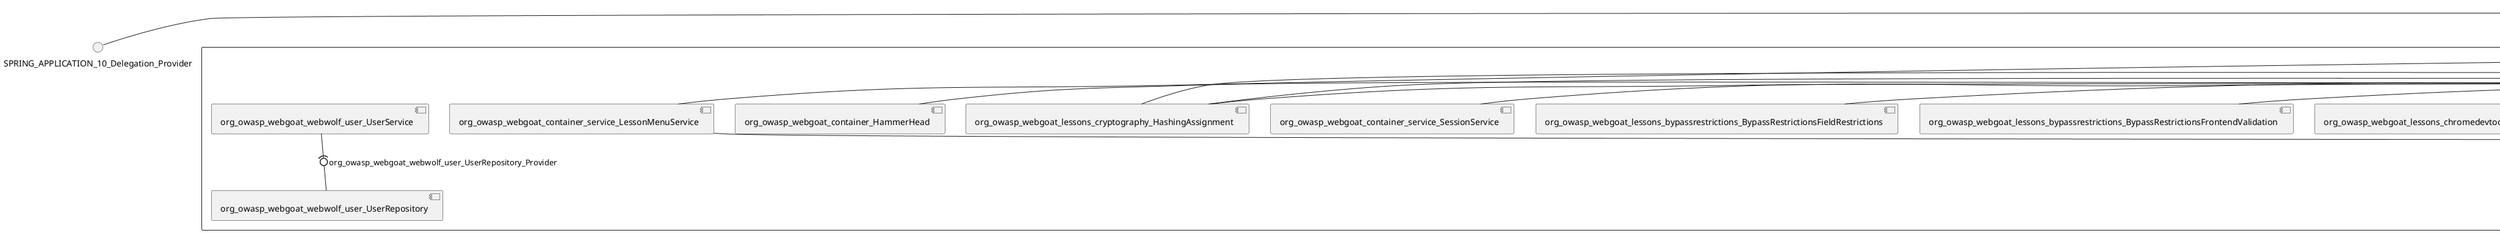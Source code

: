 @startuml
skinparam fixCircleLabelOverlapping true
skinparam componentStyle uml2
() SPRING_APPLICATION_10_Delegation_Provider
() SPRING_APPLICATION_11_Delegation_Provider
() SPRING_APPLICATION_2_Delegation_Provider
() SPRING_APPLICATION_3_Delegation_Provider
() SPRING_APPLICATION_4_Delegation_Provider
() SPRING_APPLICATION_5_Delegation_Provider
() SPRING_APPLICATION_6_Delegation_Provider
() SPRING_APPLICATION_7_Delegation_Provider
() SPRING_APPLICATION_8_Delegation_Provider
() SPRING_APPLICATION_9_Delegation_Provider
() SPRING_APPLICATION_BypassRestrictions_FieldRestrictions_POST_Delegation_Provider
() SPRING_APPLICATION_BypassRestrictions_frontendValidation_POST_Delegation_Provider
() SPRING_APPLICATION_ChromeDevTools_dummy_POST_Delegation_Provider
() SPRING_APPLICATION_ChromeDevTools_network_POST_Delegation_Provider
() SPRING_APPLICATION_CrossSiteScriptingStored_stored_xss_POST_Delegation_Provider
() SPRING_APPLICATION_CrossSiteScriptingStored_stored_xss_follow_up_POST_Delegation_Provider
() SPRING_APPLICATION_CrossSiteScripting_attack1_POST_Delegation_Provider
() SPRING_APPLICATION_CrossSiteScripting_attack3_POST_Delegation_Provider
() SPRING_APPLICATION_CrossSiteScripting_attack4_POST_Delegation_Provider
() SPRING_APPLICATION_CrossSiteScripting_attack5a_GET_Delegation_Provider
() SPRING_APPLICATION_CrossSiteScripting_attack6a_POST_Delegation_Provider
() SPRING_APPLICATION_CrossSiteScripting_dom_follow_up_POST_Delegation_Provider
() SPRING_APPLICATION_CrossSiteScripting_phone_home_xss_POST_Delegation_Provider
() SPRING_APPLICATION_CrossSiteScripting_quiz_GET_POST_Delegation_Provider
() SPRING_APPLICATION_Delegation_Provider
() SPRING_APPLICATION_GET_10_Delegation_Provider
() SPRING_APPLICATION_GET_11_Delegation_Provider
() SPRING_APPLICATION_GET_12_Delegation_Provider
() SPRING_APPLICATION_GET_13_Delegation_Provider
() SPRING_APPLICATION_GET_14_Delegation_Provider
() SPRING_APPLICATION_GET_2_Delegation_Provider
() SPRING_APPLICATION_GET_3_Delegation_Provider
() SPRING_APPLICATION_GET_4_Delegation_Provider
() SPRING_APPLICATION_GET_5_Delegation_Provider
() SPRING_APPLICATION_GET_6_Delegation_Provider
() SPRING_APPLICATION_GET_7_Delegation_Provider
() SPRING_APPLICATION_GET_8_Delegation_Provider
() SPRING_APPLICATION_GET_9_Delegation_Provider
() SPRING_APPLICATION_GET_Delegation_Provider
() SPRING_APPLICATION_HtmlTampering_task_POST_Delegation_Provider
() SPRING_APPLICATION_HttpBasics_attack1_POST_Delegation_Provider
() SPRING_APPLICATION_HttpBasics_attack2_POST_Delegation_Provider
() SPRING_APPLICATION_IDOR_diff_attributes_POST_Delegation_Provider
() SPRING_APPLICATION_IDOR_login_POST_Delegation_Provider
() SPRING_APPLICATION_IDOR_profile_alt_path_POST_Delegation_Provider
() SPRING_APPLICATION_InsecureDeserialization_task_POST_Delegation_Provider
() SPRING_APPLICATION_InsecureLogin_Delegation_Provider
() SPRING_APPLICATION_JWT_decode_POST_Delegation_Provider
() SPRING_APPLICATION_JWT_jku_Delegation_Provider
() SPRING_APPLICATION_JWT_kid_Delegation_Provider
() SPRING_APPLICATION_JWT_quiz_GET_POST_Delegation_Provider
() SPRING_APPLICATION_JWT_refresh_Delegation_Provider
() SPRING_APPLICATION_JWT_secret_POST_Delegation_Provider
() SPRING_APPLICATION_JWT_votings_Delegation_Provider
() SPRING_APPLICATION_LogSpoofing_log_bleeding_POST_Delegation_Provider
() SPRING_APPLICATION_LogSpoofing_log_spoofing_POST_Delegation_Provider
() SPRING_APPLICATION_POST_10_Delegation_Provider
() SPRING_APPLICATION_POST_11_Delegation_Provider
() SPRING_APPLICATION_POST_12_Delegation_Provider
() SPRING_APPLICATION_POST_13_Delegation_Provider
() SPRING_APPLICATION_POST_14_Delegation_Provider
() SPRING_APPLICATION_POST_15_Delegation_Provider
() SPRING_APPLICATION_POST_16_Delegation_Provider
() SPRING_APPLICATION_POST_17_Delegation_Provider
() SPRING_APPLICATION_POST_18_Delegation_Provider
() SPRING_APPLICATION_POST_2_Delegation_Provider
() SPRING_APPLICATION_POST_3_Delegation_Provider
() SPRING_APPLICATION_POST_4_Delegation_Provider
() SPRING_APPLICATION_POST_5_Delegation_Provider
() SPRING_APPLICATION_POST_6_Delegation_Provider
() SPRING_APPLICATION_POST_7_Delegation_Provider
() SPRING_APPLICATION_POST_8_Delegation_Provider
() SPRING_APPLICATION_POST_9_Delegation_Provider
() SPRING_APPLICATION_POST_Delegation_Provider
() SPRING_APPLICATION_PUT_Delegation_Provider
() SPRING_APPLICATION_PasswordReset_ForgotPassword_create_password_reset_link_POST_Delegation_Provider
() SPRING_APPLICATION_PasswordReset_SecurityQuestions_POST_Delegation_Provider
() SPRING_APPLICATION_PasswordReset_reset_Delegation_Provider
() SPRING_APPLICATION_PasswordReset_simple_mail_reset_POST_Delegation_Provider
() SPRING_APPLICATION_PathTraversal_profile_picture_GET_Delegation_Provider
() SPRING_APPLICATION_PathTraversal_profile_picture_fix_GET_Delegation_Provider
() SPRING_APPLICATION_PathTraversal_profile_upload_POST_Delegation_Provider
() SPRING_APPLICATION_PathTraversal_profile_upload_fix_POST_Delegation_Provider
() SPRING_APPLICATION_PathTraversal_profile_upload_remove_user_input_POST_Delegation_Provider
() SPRING_APPLICATION_PathTraversal_random_POST_Delegation_Provider
() SPRING_APPLICATION_PathTraversal_random_picture_GET_Delegation_Provider
() SPRING_APPLICATION_PathTraversal_zip_slip_Delegation_Provider
() SPRING_APPLICATION_SSRF_task1_POST_Delegation_Provider
() SPRING_APPLICATION_SSRF_task2_POST_Delegation_Provider
() SPRING_APPLICATION_SecurePasswords_assignment_POST_Delegation_Provider
() SPRING_APPLICATION_SqlInjectionAdvanced_attack6a_POST_Delegation_Provider
() SPRING_APPLICATION_SqlInjectionAdvanced_attack6b_POST_Delegation_Provider
() SPRING_APPLICATION_SqlInjectionAdvanced_challenge_Login_POST_Delegation_Provider
() SPRING_APPLICATION_SqlInjectionAdvanced_challenge_PUT_Delegation_Provider
() SPRING_APPLICATION_SqlInjectionAdvanced_quiz_GET_POST_Delegation_Provider
() SPRING_APPLICATION_SqlInjectionMitigations_attack10a_POST_Delegation_Provider
() SPRING_APPLICATION_SqlInjectionMitigations_attack10b_POST_Delegation_Provider
() SPRING_APPLICATION_SqlInjectionMitigations_attack12a_POST_Delegation_Provider
() SPRING_APPLICATION_SqlInjectionMitigations_servers_GET_Delegation_Provider
() SPRING_APPLICATION_SqlInjection_assignment5a_POST_Delegation_Provider
() SPRING_APPLICATION_SqlInjection_assignment5b_POST_Delegation_Provider
() SPRING_APPLICATION_SqlInjection_attack10_POST_Delegation_Provider
() SPRING_APPLICATION_SqlInjection_attack2_POST_Delegation_Provider
() SPRING_APPLICATION_SqlInjection_attack3_POST_Delegation_Provider
() SPRING_APPLICATION_SqlInjection_attack4_POST_Delegation_Provider
() SPRING_APPLICATION_SqlInjection_attack5_POST_Delegation_Provider
() SPRING_APPLICATION_SqlInjection_attack8_POST_Delegation_Provider
() SPRING_APPLICATION_SqlInjection_attack9_POST_Delegation_Provider
() SPRING_APPLICATION_SqlOnlyInputValidationOnKeywords_attack_POST_Delegation_Provider
() SPRING_APPLICATION_SqlOnlyInputValidation_attack_POST_Delegation_Provider
() SPRING_APPLICATION_VulnerableComponents_attack1_POST_Delegation_Provider
() SPRING_APPLICATION_WebWolf_GET_Delegation_Provider
() SPRING_APPLICATION_WebWolf_landing_Delegation_Provider
() SPRING_APPLICATION_WebWolf_mail_Delegation_Provider
() SPRING_APPLICATION_challenge_1_POST_Delegation_Provider
() SPRING_APPLICATION_challenge_5_POST_Delegation_Provider
() SPRING_APPLICATION_challenge_7_Delegation_Provider
() SPRING_APPLICATION_challenge_8_Delegation_Provider
() SPRING_APPLICATION_challenge_logo_Delegation_Provider
() SPRING_APPLICATION_cia_quiz_GET_POST_Delegation_Provider
() SPRING_APPLICATION_clientSideFiltering_attack1_POST_Delegation_Provider
() SPRING_APPLICATION_clientSideFiltering_challenge_store_coupons_GET_Delegation_Provider
() SPRING_APPLICATION_clientSideFiltering_getItForFree_POST_Delegation_Provider
() SPRING_APPLICATION_clientSideFiltering_salaries_GET_Delegation_Provider
() SPRING_APPLICATION_crypto_encoding_basic_auth_POST_Delegation_Provider
() SPRING_APPLICATION_crypto_encoding_xor_POST_Delegation_Provider
() SPRING_APPLICATION_crypto_hashing_POST_Delegation_Provider
() SPRING_APPLICATION_crypto_secure_defaults_POST_Delegation_Provider
() SPRING_APPLICATION_crypto_signing_verify_POST_Delegation_Provider
() SPRING_APPLICATION_csrf_feedback_message_POST_Delegation_Provider
() SPRING_APPLICATION_csrf_review_POST_Delegation_Provider
() SPRING_APPLICATION_files_GET_Delegation_Provider
() SPRING_APPLICATION_fileupload_POST_Delegation_Provider
() SPRING_APPLICATION_jwt_Delegation_Provider
() SPRING_APPLICATION_landing_Delegation_Provider
() SPRING_APPLICATION_lesson_template_Delegation_Provider
() SPRING_APPLICATION_login_oauth_mvc_GET_Delegation_Provider
() SPRING_APPLICATION_mail_DELETE_GET_POST_Delegation_Provider
() SPRING_APPLICATION_register_mvc_POST_Delegation_Provider
() SPRING_APPLICATION_registration_GET_Delegation_Provider
() SPRING_APPLICATION_requests_GET_Delegation_Provider
() SPRING_APPLICATION_scoreboard_data_GET_Delegation_Provider
() SPRING_APPLICATION_server_directory_GET_Delegation_Provider
() SPRING_APPLICATION_service_debug_labels_mvc_Delegation_Provider
() SPRING_APPLICATION_service_lessonoverview_mvc_GET_Delegation_Provider
() SPRING_APPLICATION_xxe_comments_GET_Delegation_Provider
rectangle System {
[org_owasp_webgoat_container_HammerHead] [[webgoat-webgoat.repository#_odjvhqL5Ee-HON9YE3oEdA]]
[org_owasp_webgoat_container_WebWolfRedirect] [[webgoat-webgoat.repository#_odjvhqL5Ee-HON9YE3oEdA]]
[org_owasp_webgoat_container_controller_StartLesson] [[webgoat-webgoat.repository#_odjvhqL5Ee-HON9YE3oEdA]]
[org_owasp_webgoat_container_controller_Welcome] [[webgoat-webgoat.repository#_odjvhqL5Ee-HON9YE3oEdA]]
[org_owasp_webgoat_container_i18n_PluginMessages_Provider] [[webgoat-webgoat.repository#_odjvhqL5Ee-HON9YE3oEdA]]
[org_owasp_webgoat_container_report_ReportCardController] [[webgoat-webgoat.repository#_odjvhqL5Ee-HON9YE3oEdA]]
[org_owasp_webgoat_container_service_EnvironmentService] [[webgoat-webgoat.repository#_odjvhqL5Ee-HON9YE3oEdA]]
[org_owasp_webgoat_container_service_HintService] [[webgoat-webgoat.repository#_odjvhqL5Ee-HON9YE3oEdA]]
[org_owasp_webgoat_container_service_LabelDebugService] [[webgoat-webgoat.repository#_odjvhqL5Ee-HON9YE3oEdA]]
[org_owasp_webgoat_container_service_LabelService] [[webgoat-webgoat.repository#_odjvhqL5Ee-HON9YE3oEdA]]
[org_owasp_webgoat_container_service_LessonInfoService] [[webgoat-webgoat.repository#_odjvhqL5Ee-HON9YE3oEdA]]
[org_owasp_webgoat_container_service_LessonMenuService] [[webgoat-webgoat.repository#_odjvhqL5Ee-HON9YE3oEdA]]
[org_owasp_webgoat_container_service_LessonProgressService] [[webgoat-webgoat.repository#_odjvhqL5Ee-HON9YE3oEdA]]
[org_owasp_webgoat_container_service_RestartLessonService] [[webgoat-webgoat.repository#_odjvhqL5Ee-HON9YE3oEdA]]
[org_owasp_webgoat_container_service_SessionService] [[webgoat-webgoat.repository#_odjvhqL5Ee-HON9YE3oEdA]]
[org_owasp_webgoat_container_session_LessonSession_Provider] [[webgoat-webgoat.repository#_odjvhqL5Ee-HON9YE3oEdA]]
[org_owasp_webgoat_container_users_RegistrationController] [[webgoat-webgoat.repository#_odjvhqL5Ee-HON9YE3oEdA]]
[org_owasp_webgoat_container_users_Scoreboard] [[webgoat-webgoat.repository#_odjvhqL5Ee-HON9YE3oEdA]]
[org_owasp_webgoat_container_users_UserProgressRepository] [[webgoat-webgoat.repository#_odjvhqL5Ee-HON9YE3oEdA]]
[org_owasp_webgoat_container_users_UserRepository] [[webgoat-webgoat.repository#_odjvhqL5Ee-HON9YE3oEdA]]
[org_owasp_webgoat_container_users_UserService] [[webgoat-webgoat.repository#_odjvhqL5Ee-HON9YE3oEdA]]
[org_owasp_webgoat_lessons_authbypass_VerifyAccount] [[webgoat-webgoat.repository#_odjvhqL5Ee-HON9YE3oEdA]]
[org_owasp_webgoat_lessons_bypassrestrictions_BypassRestrictionsFieldRestrictions] [[webgoat-webgoat.repository#_odjvhqL5Ee-HON9YE3oEdA]]
[org_owasp_webgoat_lessons_bypassrestrictions_BypassRestrictionsFrontendValidation] [[webgoat-webgoat.repository#_odjvhqL5Ee-HON9YE3oEdA]]
[org_owasp_webgoat_lessons_challenges_FlagController] [[webgoat-webgoat.repository#_odjvhqL5Ee-HON9YE3oEdA]]
[org_owasp_webgoat_lessons_challenges_challenge1_Assignment1] [[webgoat-webgoat.repository#_odjvhqL5Ee-HON9YE3oEdA]]
[org_owasp_webgoat_lessons_challenges_challenge1_ImageServlet] [[webgoat-webgoat.repository#_odjvhqL5Ee-HON9YE3oEdA]]
[org_owasp_webgoat_lessons_challenges_challenge5_Assignment5] [[webgoat-webgoat.repository#_odjvhqL5Ee-HON9YE3oEdA]]
[org_owasp_webgoat_lessons_challenges_challenge7_Assignment7] [[webgoat-webgoat.repository#_odjvhqL5Ee-HON9YE3oEdA]]
[org_owasp_webgoat_lessons_challenges_challenge8_Assignment8] [[webgoat-webgoat.repository#_odjvhqL5Ee-HON9YE3oEdA]]
[org_owasp_webgoat_lessons_chromedevtools_NetworkDummy] [[webgoat-webgoat.repository#_odjvhqL5Ee-HON9YE3oEdA]]
[org_owasp_webgoat_lessons_chromedevtools_NetworkLesson] [[webgoat-webgoat.repository#_odjvhqL5Ee-HON9YE3oEdA]]
[org_owasp_webgoat_lessons_cia_CIAQuiz] [[webgoat-webgoat.repository#_odjvhqL5Ee-HON9YE3oEdA]]
[org_owasp_webgoat_lessons_clientsidefiltering_ClientSideFilteringAssignment] [[webgoat-webgoat.repository#_odjvhqL5Ee-HON9YE3oEdA]]
[org_owasp_webgoat_lessons_clientsidefiltering_ClientSideFilteringFreeAssignment] [[webgoat-webgoat.repository#_odjvhqL5Ee-HON9YE3oEdA]]
[org_owasp_webgoat_lessons_clientsidefiltering_Salaries] [[webgoat-webgoat.repository#_odjvhqL5Ee-HON9YE3oEdA]]
[org_owasp_webgoat_lessons_clientsidefiltering_ShopEndpoint] [[webgoat-webgoat.repository#_odjvhqL5Ee-HON9YE3oEdA]]
[org_owasp_webgoat_lessons_cryptography_EncodingAssignment] [[webgoat-webgoat.repository#_odjvhqL5Ee-HON9YE3oEdA]]
[org_owasp_webgoat_lessons_cryptography_HashingAssignment] [[webgoat-webgoat.repository#_odjvhqL5Ee-HON9YE3oEdA]]
[org_owasp_webgoat_lessons_cryptography_SecureDefaultsAssignment] [[webgoat-webgoat.repository#_odjvhqL5Ee-HON9YE3oEdA]]
[org_owasp_webgoat_lessons_cryptography_SigningAssignment] [[webgoat-webgoat.repository#_odjvhqL5Ee-HON9YE3oEdA]]
[org_owasp_webgoat_lessons_cryptography_XOREncodingAssignment] [[webgoat-webgoat.repository#_odjvhqL5Ee-HON9YE3oEdA]]
[org_owasp_webgoat_lessons_csrf_CSRFConfirmFlag1] [[webgoat-webgoat.repository#_odjvhqL5Ee-HON9YE3oEdA]]
[org_owasp_webgoat_lessons_csrf_CSRFFeedback] [[webgoat-webgoat.repository#_odjvhqL5Ee-HON9YE3oEdA]]
[org_owasp_webgoat_lessons_csrf_CSRFGetFlag] [[webgoat-webgoat.repository#_odjvhqL5Ee-HON9YE3oEdA]]
[org_owasp_webgoat_lessons_csrf_CSRFLogin] [[webgoat-webgoat.repository#_odjvhqL5Ee-HON9YE3oEdA]]
[org_owasp_webgoat_lessons_csrf_ForgedReviews] [[webgoat-webgoat.repository#_odjvhqL5Ee-HON9YE3oEdA]]
[org_owasp_webgoat_lessons_csrf_ObjectMapper_Provider] [[webgoat-webgoat.repository#_odjvhqL5Ee-HON9YE3oEdA]]
[org_owasp_webgoat_lessons_deserialization_InsecureDeserializationTask] [[webgoat-webgoat.repository#_odjvhqL5Ee-HON9YE3oEdA]]
[org_owasp_webgoat_lessons_hijacksession_HijackSessionAssignment] [[webgoat-webgoat.repository#_odjvhqL5Ee-HON9YE3oEdA]]
[org_owasp_webgoat_lessons_hijacksession_cas_HijackSessionAuthenticationProvider] [[webgoat-webgoat.repository#_odjvhqL5Ee-HON9YE3oEdA]]
[org_owasp_webgoat_lessons_htmltampering_HtmlTamperingTask] [[webgoat-webgoat.repository#_odjvhqL5Ee-HON9YE3oEdA]]
[org_owasp_webgoat_lessons_httpbasics_HttpBasicsLesson] [[webgoat-webgoat.repository#_odjvhqL5Ee-HON9YE3oEdA]]
[org_owasp_webgoat_lessons_httpbasics_HttpBasicsQuiz] [[webgoat-webgoat.repository#_odjvhqL5Ee-HON9YE3oEdA]]
[org_owasp_webgoat_lessons_httpproxies_HttpBasicsInterceptRequest] [[webgoat-webgoat.repository#_odjvhqL5Ee-HON9YE3oEdA]]
[org_owasp_webgoat_lessons_idor_IDORDiffAttributes] [[webgoat-webgoat.repository#_odjvhqL5Ee-HON9YE3oEdA]]
[org_owasp_webgoat_lessons_idor_IDOREditOtherProfile] [[webgoat-webgoat.repository#_odjvhqL5Ee-HON9YE3oEdA]]
[org_owasp_webgoat_lessons_idor_IDORLogin] [[webgoat-webgoat.repository#_odjvhqL5Ee-HON9YE3oEdA]]
[org_owasp_webgoat_lessons_idor_IDORViewOtherProfile] [[webgoat-webgoat.repository#_odjvhqL5Ee-HON9YE3oEdA]]
[org_owasp_webgoat_lessons_idor_IDORViewOwnProfile] [[webgoat-webgoat.repository#_odjvhqL5Ee-HON9YE3oEdA]]
[org_owasp_webgoat_lessons_idor_IDORViewOwnProfileAltUrl] [[webgoat-webgoat.repository#_odjvhqL5Ee-HON9YE3oEdA]]
[org_owasp_webgoat_lessons_insecurelogin_InsecureLoginTask] [[webgoat-webgoat.repository#_odjvhqL5Ee-HON9YE3oEdA]]
[org_owasp_webgoat_lessons_jwt_JWTDecodeEndpoint] [[webgoat-webgoat.repository#_odjvhqL5Ee-HON9YE3oEdA]]
[org_owasp_webgoat_lessons_jwt_JWTQuiz] [[webgoat-webgoat.repository#_odjvhqL5Ee-HON9YE3oEdA]]
[org_owasp_webgoat_lessons_jwt_JWTRefreshEndpoint] [[webgoat-webgoat.repository#_odjvhqL5Ee-HON9YE3oEdA]]
[org_owasp_webgoat_lessons_jwt_JWTSecretKeyEndpoint] [[webgoat-webgoat.repository#_odjvhqL5Ee-HON9YE3oEdA]]
[org_owasp_webgoat_lessons_jwt_JWTVotesEndpoint] [[webgoat-webgoat.repository#_odjvhqL5Ee-HON9YE3oEdA]]
[org_owasp_webgoat_lessons_jwt_claimmisuse_JWTHeaderJKUEndpoint] [[webgoat-webgoat.repository#_odjvhqL5Ee-HON9YE3oEdA]]
[org_owasp_webgoat_lessons_jwt_claimmisuse_JWTHeaderKIDEndpoint] [[webgoat-webgoat.repository#_odjvhqL5Ee-HON9YE3oEdA]]
[org_owasp_webgoat_lessons_lessontemplate_SampleAttack] [[webgoat-webgoat.repository#_odjvhqL5Ee-HON9YE3oEdA]]
[org_owasp_webgoat_lessons_logging_LogBleedingTask] [[webgoat-webgoat.repository#_odjvhqL5Ee-HON9YE3oEdA]]
[org_owasp_webgoat_lessons_logging_LogSpoofingTask] [[webgoat-webgoat.repository#_odjvhqL5Ee-HON9YE3oEdA]]
[org_owasp_webgoat_lessons_missingac_MissingFunctionACHiddenMenus] [[webgoat-webgoat.repository#_odjvhqL5Ee-HON9YE3oEdA]]
[org_owasp_webgoat_lessons_missingac_MissingFunctionACUsers] [[webgoat-webgoat.repository#_odjvhqL5Ee-HON9YE3oEdA]]
[org_owasp_webgoat_lessons_missingac_MissingFunctionACYourHash] [[webgoat-webgoat.repository#_odjvhqL5Ee-HON9YE3oEdA]]
[org_owasp_webgoat_lessons_missingac_MissingFunctionACYourHashAdmin] [[webgoat-webgoat.repository#_odjvhqL5Ee-HON9YE3oEdA]]
[org_owasp_webgoat_lessons_passwordreset_QuestionsAssignment] [[webgoat-webgoat.repository#_odjvhqL5Ee-HON9YE3oEdA]]
[org_owasp_webgoat_lessons_passwordreset_ResetLinkAssignment] [[webgoat-webgoat.repository#_odjvhqL5Ee-HON9YE3oEdA]]
[org_owasp_webgoat_lessons_passwordreset_ResetLinkAssignmentForgotPassword] [[webgoat-webgoat.repository#_odjvhqL5Ee-HON9YE3oEdA]]
[org_owasp_webgoat_lessons_passwordreset_SecurityQuestionAssignment] [[webgoat-webgoat.repository#_odjvhqL5Ee-HON9YE3oEdA]]
[org_owasp_webgoat_lessons_passwordreset_SimpleMailAssignment] [[webgoat-webgoat.repository#_odjvhqL5Ee-HON9YE3oEdA]]
[org_owasp_webgoat_lessons_passwordreset_TriedQuestions] [[webgoat-webgoat.repository#_odjvhqL5Ee-HON9YE3oEdA]]
[org_owasp_webgoat_lessons_pathtraversal_ProfileUpload] [[webgoat-webgoat.repository#_odjvhqL5Ee-HON9YE3oEdA]]
[org_owasp_webgoat_lessons_pathtraversal_ProfileUploadFix] [[webgoat-webgoat.repository#_odjvhqL5Ee-HON9YE3oEdA]]
[org_owasp_webgoat_lessons_pathtraversal_ProfileUploadRemoveUserInput] [[webgoat-webgoat.repository#_odjvhqL5Ee-HON9YE3oEdA]]
[org_owasp_webgoat_lessons_pathtraversal_ProfileUploadRetrieval] [[webgoat-webgoat.repository#_odjvhqL5Ee-HON9YE3oEdA]]
[org_owasp_webgoat_lessons_pathtraversal_ProfileZipSlip] [[webgoat-webgoat.repository#_odjvhqL5Ee-HON9YE3oEdA]]
[org_owasp_webgoat_lessons_securepasswords_SecurePasswordsAssignment] [[webgoat-webgoat.repository#_odjvhqL5Ee-HON9YE3oEdA]]
[org_owasp_webgoat_lessons_spoofcookie_SpoofCookieAssignment] [[webgoat-webgoat.repository#_odjvhqL5Ee-HON9YE3oEdA]]
[org_owasp_webgoat_lessons_sqlinjection_advanced_SqlInjectionChallenge] [[webgoat-webgoat.repository#_odjvhqL5Ee-HON9YE3oEdA]]
[org_owasp_webgoat_lessons_sqlinjection_advanced_SqlInjectionChallengeLogin] [[webgoat-webgoat.repository#_odjvhqL5Ee-HON9YE3oEdA]]
[org_owasp_webgoat_lessons_sqlinjection_advanced_SqlInjectionLesson6a] [[webgoat-webgoat.repository#_odjvhqL5Ee-HON9YE3oEdA]]
[org_owasp_webgoat_lessons_sqlinjection_advanced_SqlInjectionLesson6b] [[webgoat-webgoat.repository#_odjvhqL5Ee-HON9YE3oEdA]]
[org_owasp_webgoat_lessons_sqlinjection_advanced_SqlInjectionQuiz] [[webgoat-webgoat.repository#_odjvhqL5Ee-HON9YE3oEdA]]
[org_owasp_webgoat_lessons_sqlinjection_introduction_SqlInjectionLesson10] [[webgoat-webgoat.repository#_odjvhqL5Ee-HON9YE3oEdA]]
[org_owasp_webgoat_lessons_sqlinjection_introduction_SqlInjectionLesson2] [[webgoat-webgoat.repository#_odjvhqL5Ee-HON9YE3oEdA]]
[org_owasp_webgoat_lessons_sqlinjection_introduction_SqlInjectionLesson3] [[webgoat-webgoat.repository#_odjvhqL5Ee-HON9YE3oEdA]]
[org_owasp_webgoat_lessons_sqlinjection_introduction_SqlInjectionLesson4] [[webgoat-webgoat.repository#_odjvhqL5Ee-HON9YE3oEdA]]
[org_owasp_webgoat_lessons_sqlinjection_introduction_SqlInjectionLesson5] [[webgoat-webgoat.repository#_odjvhqL5Ee-HON9YE3oEdA]]
[org_owasp_webgoat_lessons_sqlinjection_introduction_SqlInjectionLesson5a] [[webgoat-webgoat.repository#_odjvhqL5Ee-HON9YE3oEdA]]
[org_owasp_webgoat_lessons_sqlinjection_introduction_SqlInjectionLesson5b] [[webgoat-webgoat.repository#_odjvhqL5Ee-HON9YE3oEdA]]
[org_owasp_webgoat_lessons_sqlinjection_introduction_SqlInjectionLesson8] [[webgoat-webgoat.repository#_odjvhqL5Ee-HON9YE3oEdA]]
[org_owasp_webgoat_lessons_sqlinjection_introduction_SqlInjectionLesson9] [[webgoat-webgoat.repository#_odjvhqL5Ee-HON9YE3oEdA]]
[org_owasp_webgoat_lessons_sqlinjection_mitigation_Servers] [[webgoat-webgoat.repository#_odjvhqL5Ee-HON9YE3oEdA]]
[org_owasp_webgoat_lessons_sqlinjection_mitigation_SqlInjectionLesson10a] [[webgoat-webgoat.repository#_odjvhqL5Ee-HON9YE3oEdA]]
[org_owasp_webgoat_lessons_sqlinjection_mitigation_SqlInjectionLesson10b] [[webgoat-webgoat.repository#_odjvhqL5Ee-HON9YE3oEdA]]
[org_owasp_webgoat_lessons_sqlinjection_mitigation_SqlInjectionLesson13] [[webgoat-webgoat.repository#_odjvhqL5Ee-HON9YE3oEdA]]
[org_owasp_webgoat_lessons_sqlinjection_mitigation_SqlOnlyInputValidation] [[webgoat-webgoat.repository#_odjvhqL5Ee-HON9YE3oEdA]]
[org_owasp_webgoat_lessons_sqlinjection_mitigation_SqlOnlyInputValidationOnKeywords] [[webgoat-webgoat.repository#_odjvhqL5Ee-HON9YE3oEdA]]
[org_owasp_webgoat_lessons_ssrf_SSRFTask1] [[webgoat-webgoat.repository#_odjvhqL5Ee-HON9YE3oEdA]]
[org_owasp_webgoat_lessons_ssrf_SSRFTask2] [[webgoat-webgoat.repository#_odjvhqL5Ee-HON9YE3oEdA]]
[org_owasp_webgoat_lessons_vulnerablecomponents_VulnerableComponentsLesson] [[webgoat-webgoat.repository#_odjvhqL5Ee-HON9YE3oEdA]]
[org_owasp_webgoat_lessons_webwolfintroduction_LandingAssignment] [[webgoat-webgoat.repository#_odjvhqL5Ee-HON9YE3oEdA]]
[org_owasp_webgoat_lessons_webwolfintroduction_MailAssignment] [[webgoat-webgoat.repository#_odjvhqL5Ee-HON9YE3oEdA]]
[org_owasp_webgoat_lessons_xss_CrossSiteScriptingLesson1] [[webgoat-webgoat.repository#_odjvhqL5Ee-HON9YE3oEdA]]
[org_owasp_webgoat_lessons_xss_CrossSiteScriptingLesson5a] [[webgoat-webgoat.repository#_odjvhqL5Ee-HON9YE3oEdA]]
[org_owasp_webgoat_lessons_xss_CrossSiteScriptingLesson6a] [[webgoat-webgoat.repository#_odjvhqL5Ee-HON9YE3oEdA]]
[org_owasp_webgoat_lessons_xss_CrossSiteScriptingQuiz] [[webgoat-webgoat.repository#_odjvhqL5Ee-HON9YE3oEdA]]
[org_owasp_webgoat_lessons_xss_DOMCrossSiteScripting] [[webgoat-webgoat.repository#_odjvhqL5Ee-HON9YE3oEdA]]
[org_owasp_webgoat_lessons_xss_DOMCrossSiteScriptingVerifier] [[webgoat-webgoat.repository#_odjvhqL5Ee-HON9YE3oEdA]]
[org_owasp_webgoat_lessons_xss_mitigation_CrossSiteScriptingLesson3] [[webgoat-webgoat.repository#_odjvhqL5Ee-HON9YE3oEdA]]
[org_owasp_webgoat_lessons_xss_mitigation_CrossSiteScriptingLesson4] [[webgoat-webgoat.repository#_odjvhqL5Ee-HON9YE3oEdA]]
[org_owasp_webgoat_lessons_xss_stored_StoredCrossSiteScriptingVerifier] [[webgoat-webgoat.repository#_odjvhqL5Ee-HON9YE3oEdA]]
[org_owasp_webgoat_lessons_xss_stored_StoredXssComments] [[webgoat-webgoat.repository#_odjvhqL5Ee-HON9YE3oEdA]]
[org_owasp_webgoat_lessons_xxe_BlindSendFileAssignment] [[webgoat-webgoat.repository#_odjvhqL5Ee-HON9YE3oEdA]]
[org_owasp_webgoat_lessons_xxe_CommentsEndpoint] [[webgoat-webgoat.repository#_odjvhqL5Ee-HON9YE3oEdA]]
[org_owasp_webgoat_lessons_xxe_ContentTypeAssignment] [[webgoat-webgoat.repository#_odjvhqL5Ee-HON9YE3oEdA]]
[org_owasp_webgoat_lessons_xxe_SimpleXXE] [[webgoat-webgoat.repository#_odjvhqL5Ee-HON9YE3oEdA]]
[org_owasp_webgoat_webwolf_FileServer] [[webgoat-webgoat.repository#_odjvhqL5Ee-HON9YE3oEdA]]
[org_owasp_webgoat_webwolf_jwt_JWTController] [[webgoat-webgoat.repository#_odjvhqL5Ee-HON9YE3oEdA]]
[org_owasp_webgoat_webwolf_mailbox_MailboxController] [[webgoat-webgoat.repository#_odjvhqL5Ee-HON9YE3oEdA]]
[org_owasp_webgoat_webwolf_mailbox_MailboxRepository] [[webgoat-webgoat.repository#_odjvhqL5Ee-HON9YE3oEdA]]
[org_owasp_webgoat_webwolf_requests_LandingPage] [[webgoat-webgoat.repository#_odjvhqL5Ee-HON9YE3oEdA]]
[org_owasp_webgoat_webwolf_requests_Requests] [[webgoat-webgoat.repository#_odjvhqL5Ee-HON9YE3oEdA]]
[org_owasp_webgoat_webwolf_user_UserRepository] [[webgoat-webgoat.repository#_odjvhqL5Ee-HON9YE3oEdA]]
[org_owasp_webgoat_webwolf_user_UserService] [[webgoat-webgoat.repository#_odjvhqL5Ee-HON9YE3oEdA]]
port SPRING_APPLICATION_10_Provider
SPRING_APPLICATION_10_Delegation_Provider - SPRING_APPLICATION_10_Provider
SPRING_APPLICATION_10_Provider - [org_owasp_webgoat_lessons_cryptography_HashingAssignment]
port SPRING_APPLICATION_11_Provider
SPRING_APPLICATION_11_Delegation_Provider - SPRING_APPLICATION_11_Provider
SPRING_APPLICATION_11_Provider - [org_owasp_webgoat_container_service_LabelDebugService]
port SPRING_APPLICATION_2_Provider
SPRING_APPLICATION_2_Delegation_Provider - SPRING_APPLICATION_2_Provider
SPRING_APPLICATION_2_Provider - [org_owasp_webgoat_lessons_jwt_JWTSecretKeyEndpoint]
port SPRING_APPLICATION_3_Provider
SPRING_APPLICATION_3_Delegation_Provider - SPRING_APPLICATION_3_Provider
SPRING_APPLICATION_3_Provider - [org_owasp_webgoat_lessons_cryptography_SigningAssignment]
port SPRING_APPLICATION_4_Provider
SPRING_APPLICATION_4_Delegation_Provider - SPRING_APPLICATION_4_Provider
SPRING_APPLICATION_4_Provider - [org_owasp_webgoat_container_service_LessonMenuService]
port SPRING_APPLICATION_5_Provider
SPRING_APPLICATION_5_Delegation_Provider - SPRING_APPLICATION_5_Provider
SPRING_APPLICATION_5_Provider - [org_owasp_webgoat_container_HammerHead]
port SPRING_APPLICATION_6_Provider
SPRING_APPLICATION_6_Delegation_Provider - SPRING_APPLICATION_6_Provider
SPRING_APPLICATION_6_Provider - [org_owasp_webgoat_lessons_cryptography_HashingAssignment]
port SPRING_APPLICATION_7_Provider
SPRING_APPLICATION_7_Delegation_Provider - SPRING_APPLICATION_7_Provider
SPRING_APPLICATION_7_Provider - [org_owasp_webgoat_lessons_xxe_SimpleXXE]
port SPRING_APPLICATION_8_Provider
SPRING_APPLICATION_8_Delegation_Provider - SPRING_APPLICATION_8_Provider
SPRING_APPLICATION_8_Provider - [org_owasp_webgoat_webwolf_FileServer]
port SPRING_APPLICATION_9_Provider
SPRING_APPLICATION_9_Delegation_Provider - SPRING_APPLICATION_9_Provider
SPRING_APPLICATION_9_Provider - [org_owasp_webgoat_container_service_SessionService]
port SPRING_APPLICATION_BypassRestrictions_FieldRestrictions_POST_Provider
SPRING_APPLICATION_BypassRestrictions_FieldRestrictions_POST_Delegation_Provider - SPRING_APPLICATION_BypassRestrictions_FieldRestrictions_POST_Provider
SPRING_APPLICATION_BypassRestrictions_FieldRestrictions_POST_Provider - [org_owasp_webgoat_lessons_bypassrestrictions_BypassRestrictionsFieldRestrictions]
port SPRING_APPLICATION_BypassRestrictions_frontendValidation_POST_Provider
SPRING_APPLICATION_BypassRestrictions_frontendValidation_POST_Delegation_Provider - SPRING_APPLICATION_BypassRestrictions_frontendValidation_POST_Provider
SPRING_APPLICATION_BypassRestrictions_frontendValidation_POST_Provider - [org_owasp_webgoat_lessons_bypassrestrictions_BypassRestrictionsFrontendValidation]
port SPRING_APPLICATION_ChromeDevTools_dummy_POST_Provider
SPRING_APPLICATION_ChromeDevTools_dummy_POST_Delegation_Provider - SPRING_APPLICATION_ChromeDevTools_dummy_POST_Provider
SPRING_APPLICATION_ChromeDevTools_dummy_POST_Provider - [org_owasp_webgoat_lessons_chromedevtools_NetworkDummy]
port SPRING_APPLICATION_ChromeDevTools_network_POST_Provider
SPRING_APPLICATION_ChromeDevTools_network_POST_Delegation_Provider - SPRING_APPLICATION_ChromeDevTools_network_POST_Provider
SPRING_APPLICATION_ChromeDevTools_network_POST_Provider - [org_owasp_webgoat_lessons_chromedevtools_NetworkLesson]
port SPRING_APPLICATION_CrossSiteScriptingStored_stored_xss_POST_Provider
SPRING_APPLICATION_CrossSiteScriptingStored_stored_xss_POST_Delegation_Provider - SPRING_APPLICATION_CrossSiteScriptingStored_stored_xss_POST_Provider
SPRING_APPLICATION_CrossSiteScriptingStored_stored_xss_POST_Provider - [org_owasp_webgoat_lessons_xss_stored_StoredXssComments]
port SPRING_APPLICATION_CrossSiteScriptingStored_stored_xss_follow_up_POST_Provider
SPRING_APPLICATION_CrossSiteScriptingStored_stored_xss_follow_up_POST_Delegation_Provider - SPRING_APPLICATION_CrossSiteScriptingStored_stored_xss_follow_up_POST_Provider
SPRING_APPLICATION_CrossSiteScriptingStored_stored_xss_follow_up_POST_Provider - [org_owasp_webgoat_lessons_xss_stored_StoredCrossSiteScriptingVerifier]
port SPRING_APPLICATION_CrossSiteScripting_attack1_POST_Provider
SPRING_APPLICATION_CrossSiteScripting_attack1_POST_Delegation_Provider - SPRING_APPLICATION_CrossSiteScripting_attack1_POST_Provider
SPRING_APPLICATION_CrossSiteScripting_attack1_POST_Provider - [org_owasp_webgoat_lessons_xss_CrossSiteScriptingLesson1]
port SPRING_APPLICATION_CrossSiteScripting_attack3_POST_Provider
SPRING_APPLICATION_CrossSiteScripting_attack3_POST_Delegation_Provider - SPRING_APPLICATION_CrossSiteScripting_attack3_POST_Provider
SPRING_APPLICATION_CrossSiteScripting_attack3_POST_Provider - [org_owasp_webgoat_lessons_xss_mitigation_CrossSiteScriptingLesson3]
port SPRING_APPLICATION_CrossSiteScripting_attack4_POST_Provider
SPRING_APPLICATION_CrossSiteScripting_attack4_POST_Delegation_Provider - SPRING_APPLICATION_CrossSiteScripting_attack4_POST_Provider
SPRING_APPLICATION_CrossSiteScripting_attack4_POST_Provider - [org_owasp_webgoat_lessons_xss_mitigation_CrossSiteScriptingLesson4]
port SPRING_APPLICATION_CrossSiteScripting_attack5a_GET_Provider
SPRING_APPLICATION_CrossSiteScripting_attack5a_GET_Delegation_Provider - SPRING_APPLICATION_CrossSiteScripting_attack5a_GET_Provider
SPRING_APPLICATION_CrossSiteScripting_attack5a_GET_Provider - [org_owasp_webgoat_lessons_xss_CrossSiteScriptingLesson5a]
port SPRING_APPLICATION_CrossSiteScripting_attack6a_POST_Provider
SPRING_APPLICATION_CrossSiteScripting_attack6a_POST_Delegation_Provider - SPRING_APPLICATION_CrossSiteScripting_attack6a_POST_Provider
SPRING_APPLICATION_CrossSiteScripting_attack6a_POST_Provider - [org_owasp_webgoat_lessons_xss_CrossSiteScriptingLesson6a]
port SPRING_APPLICATION_CrossSiteScripting_dom_follow_up_POST_Provider
SPRING_APPLICATION_CrossSiteScripting_dom_follow_up_POST_Delegation_Provider - SPRING_APPLICATION_CrossSiteScripting_dom_follow_up_POST_Provider
SPRING_APPLICATION_CrossSiteScripting_dom_follow_up_POST_Provider - [org_owasp_webgoat_lessons_xss_DOMCrossSiteScriptingVerifier]
port SPRING_APPLICATION_CrossSiteScripting_phone_home_xss_POST_Provider
SPRING_APPLICATION_CrossSiteScripting_phone_home_xss_POST_Delegation_Provider - SPRING_APPLICATION_CrossSiteScripting_phone_home_xss_POST_Provider
SPRING_APPLICATION_CrossSiteScripting_phone_home_xss_POST_Provider - [org_owasp_webgoat_lessons_xss_DOMCrossSiteScripting]
port SPRING_APPLICATION_CrossSiteScripting_quiz_GET_POST_Provider
SPRING_APPLICATION_CrossSiteScripting_quiz_GET_POST_Delegation_Provider - SPRING_APPLICATION_CrossSiteScripting_quiz_GET_POST_Provider
SPRING_APPLICATION_CrossSiteScripting_quiz_GET_POST_Provider - [org_owasp_webgoat_lessons_xss_CrossSiteScriptingQuiz]
port SPRING_APPLICATION_Provider
SPRING_APPLICATION_Delegation_Provider - SPRING_APPLICATION_Provider
SPRING_APPLICATION_Provider - [org_owasp_webgoat_lessons_httpproxies_HttpBasicsInterceptRequest]
port SPRING_APPLICATION_GET_10_Provider
SPRING_APPLICATION_GET_10_Delegation_Provider - SPRING_APPLICATION_GET_10_Provider
SPRING_APPLICATION_GET_10_Provider - [org_owasp_webgoat_lessons_idor_IDORViewOwnProfile]
port SPRING_APPLICATION_GET_11_Provider
SPRING_APPLICATION_GET_11_Delegation_Provider - SPRING_APPLICATION_GET_11_Provider
SPRING_APPLICATION_GET_11_Provider - [org_owasp_webgoat_container_service_HintService]
port SPRING_APPLICATION_GET_12_Provider
SPRING_APPLICATION_GET_12_Delegation_Provider - SPRING_APPLICATION_GET_12_Provider
SPRING_APPLICATION_GET_12_Provider - [org_owasp_webgoat_lessons_csrf_ForgedReviews]
port SPRING_APPLICATION_GET_13_Provider
SPRING_APPLICATION_GET_13_Delegation_Provider - SPRING_APPLICATION_GET_13_Provider
SPRING_APPLICATION_GET_13_Provider - [org_owasp_webgoat_container_service_LessonInfoService]
port SPRING_APPLICATION_GET_14_Provider
SPRING_APPLICATION_GET_14_Delegation_Provider - SPRING_APPLICATION_GET_14_Provider
SPRING_APPLICATION_GET_14_Provider - [org_owasp_webgoat_lessons_missingac_MissingFunctionACUsers]
port SPRING_APPLICATION_GET_2_Provider
SPRING_APPLICATION_GET_2_Delegation_Provider - SPRING_APPLICATION_GET_2_Provider
SPRING_APPLICATION_GET_2_Provider - [org_owasp_webgoat_container_report_ReportCardController]
port SPRING_APPLICATION_GET_3_Provider
SPRING_APPLICATION_GET_3_Delegation_Provider - SPRING_APPLICATION_GET_3_Provider
SPRING_APPLICATION_GET_3_Provider - [org_owasp_webgoat_lessons_idor_IDORViewOtherProfile]
port SPRING_APPLICATION_GET_4_Provider
SPRING_APPLICATION_GET_4_Delegation_Provider - SPRING_APPLICATION_GET_4_Provider
SPRING_APPLICATION_GET_4_Provider - [org_owasp_webgoat_lessons_cryptography_EncodingAssignment]
port SPRING_APPLICATION_GET_5_Provider
SPRING_APPLICATION_GET_5_Delegation_Provider - SPRING_APPLICATION_GET_5_Provider
SPRING_APPLICATION_GET_5_Provider - [org_owasp_webgoat_container_controller_StartLesson]
port SPRING_APPLICATION_GET_6_Provider
SPRING_APPLICATION_GET_6_Delegation_Provider - SPRING_APPLICATION_GET_6_Provider
SPRING_APPLICATION_GET_6_Provider - [org_owasp_webgoat_container_service_RestartLessonService]
port SPRING_APPLICATION_GET_7_Provider
SPRING_APPLICATION_GET_7_Delegation_Provider - SPRING_APPLICATION_GET_7_Provider
SPRING_APPLICATION_GET_7_Provider - [org_owasp_webgoat_lessons_xss_stored_StoredXssComments]
port SPRING_APPLICATION_GET_8_Provider
SPRING_APPLICATION_GET_8_Delegation_Provider - SPRING_APPLICATION_GET_8_Provider
SPRING_APPLICATION_GET_8_Provider - [org_owasp_webgoat_container_controller_Welcome]
port SPRING_APPLICATION_GET_9_Provider
SPRING_APPLICATION_GET_9_Delegation_Provider - SPRING_APPLICATION_GET_9_Provider
SPRING_APPLICATION_GET_9_Provider - [org_owasp_webgoat_lessons_spoofcookie_SpoofCookieAssignment]
port SPRING_APPLICATION_GET_Provider
SPRING_APPLICATION_GET_Delegation_Provider - SPRING_APPLICATION_GET_Provider
SPRING_APPLICATION_GET_Provider - [org_owasp_webgoat_container_service_LabelService]
port SPRING_APPLICATION_HtmlTampering_task_POST_Provider
SPRING_APPLICATION_HtmlTampering_task_POST_Delegation_Provider - SPRING_APPLICATION_HtmlTampering_task_POST_Provider
SPRING_APPLICATION_HtmlTampering_task_POST_Provider - [org_owasp_webgoat_lessons_htmltampering_HtmlTamperingTask]
port SPRING_APPLICATION_HttpBasics_attack1_POST_Provider
SPRING_APPLICATION_HttpBasics_attack1_POST_Delegation_Provider - SPRING_APPLICATION_HttpBasics_attack1_POST_Provider
SPRING_APPLICATION_HttpBasics_attack1_POST_Provider - [org_owasp_webgoat_lessons_httpbasics_HttpBasicsLesson]
port SPRING_APPLICATION_HttpBasics_attack2_POST_Provider
SPRING_APPLICATION_HttpBasics_attack2_POST_Delegation_Provider - SPRING_APPLICATION_HttpBasics_attack2_POST_Provider
SPRING_APPLICATION_HttpBasics_attack2_POST_Provider - [org_owasp_webgoat_lessons_httpbasics_HttpBasicsQuiz]
port SPRING_APPLICATION_IDOR_diff_attributes_POST_Provider
SPRING_APPLICATION_IDOR_diff_attributes_POST_Delegation_Provider - SPRING_APPLICATION_IDOR_diff_attributes_POST_Provider
SPRING_APPLICATION_IDOR_diff_attributes_POST_Provider - [org_owasp_webgoat_lessons_idor_IDORDiffAttributes]
port SPRING_APPLICATION_IDOR_login_POST_Provider
SPRING_APPLICATION_IDOR_login_POST_Delegation_Provider - SPRING_APPLICATION_IDOR_login_POST_Provider
SPRING_APPLICATION_IDOR_login_POST_Provider - [org_owasp_webgoat_lessons_idor_IDORLogin]
port SPRING_APPLICATION_IDOR_profile_alt_path_POST_Provider
SPRING_APPLICATION_IDOR_profile_alt_path_POST_Delegation_Provider - SPRING_APPLICATION_IDOR_profile_alt_path_POST_Provider
SPRING_APPLICATION_IDOR_profile_alt_path_POST_Provider - [org_owasp_webgoat_lessons_idor_IDORViewOwnProfileAltUrl]
port SPRING_APPLICATION_InsecureDeserialization_task_POST_Provider
SPRING_APPLICATION_InsecureDeserialization_task_POST_Delegation_Provider - SPRING_APPLICATION_InsecureDeserialization_task_POST_Provider
SPRING_APPLICATION_InsecureDeserialization_task_POST_Provider - [org_owasp_webgoat_lessons_deserialization_InsecureDeserializationTask]
port SPRING_APPLICATION_InsecureLogin_Provider
SPRING_APPLICATION_InsecureLogin_Delegation_Provider - SPRING_APPLICATION_InsecureLogin_Provider
SPRING_APPLICATION_InsecureLogin_Provider - [org_owasp_webgoat_lessons_insecurelogin_InsecureLoginTask]
port SPRING_APPLICATION_JWT_decode_POST_Provider
SPRING_APPLICATION_JWT_decode_POST_Delegation_Provider - SPRING_APPLICATION_JWT_decode_POST_Provider
SPRING_APPLICATION_JWT_decode_POST_Provider - [org_owasp_webgoat_lessons_jwt_JWTDecodeEndpoint]
port SPRING_APPLICATION_JWT_jku_Provider
SPRING_APPLICATION_JWT_jku_Delegation_Provider - SPRING_APPLICATION_JWT_jku_Provider
SPRING_APPLICATION_JWT_jku_Provider - [org_owasp_webgoat_lessons_jwt_claimmisuse_JWTHeaderJKUEndpoint]
port SPRING_APPLICATION_JWT_kid_Provider
SPRING_APPLICATION_JWT_kid_Delegation_Provider - SPRING_APPLICATION_JWT_kid_Provider
SPRING_APPLICATION_JWT_kid_Provider - [org_owasp_webgoat_lessons_jwt_claimmisuse_JWTHeaderKIDEndpoint]
port SPRING_APPLICATION_JWT_quiz_GET_POST_Provider
SPRING_APPLICATION_JWT_quiz_GET_POST_Delegation_Provider - SPRING_APPLICATION_JWT_quiz_GET_POST_Provider
SPRING_APPLICATION_JWT_quiz_GET_POST_Provider - [org_owasp_webgoat_lessons_jwt_JWTQuiz]
port SPRING_APPLICATION_JWT_refresh_Provider
SPRING_APPLICATION_JWT_refresh_Delegation_Provider - SPRING_APPLICATION_JWT_refresh_Provider
SPRING_APPLICATION_JWT_refresh_Provider - [org_owasp_webgoat_lessons_jwt_JWTRefreshEndpoint]
port SPRING_APPLICATION_JWT_secret_POST_Provider
SPRING_APPLICATION_JWT_secret_POST_Delegation_Provider - SPRING_APPLICATION_JWT_secret_POST_Provider
SPRING_APPLICATION_JWT_secret_POST_Provider - [org_owasp_webgoat_lessons_jwt_JWTSecretKeyEndpoint]
port SPRING_APPLICATION_JWT_votings_Provider
SPRING_APPLICATION_JWT_votings_Delegation_Provider - SPRING_APPLICATION_JWT_votings_Provider
SPRING_APPLICATION_JWT_votings_Provider - [org_owasp_webgoat_lessons_jwt_JWTVotesEndpoint]
port SPRING_APPLICATION_LogSpoofing_log_bleeding_POST_Provider
SPRING_APPLICATION_LogSpoofing_log_bleeding_POST_Delegation_Provider - SPRING_APPLICATION_LogSpoofing_log_bleeding_POST_Provider
SPRING_APPLICATION_LogSpoofing_log_bleeding_POST_Provider - [org_owasp_webgoat_lessons_logging_LogBleedingTask]
port SPRING_APPLICATION_LogSpoofing_log_spoofing_POST_Provider
SPRING_APPLICATION_LogSpoofing_log_spoofing_POST_Delegation_Provider - SPRING_APPLICATION_LogSpoofing_log_spoofing_POST_Provider
SPRING_APPLICATION_LogSpoofing_log_spoofing_POST_Provider - [org_owasp_webgoat_lessons_logging_LogSpoofingTask]
port SPRING_APPLICATION_POST_10_Provider
SPRING_APPLICATION_POST_10_Delegation_Provider - SPRING_APPLICATION_POST_10_Provider
SPRING_APPLICATION_POST_10_Provider - [org_owasp_webgoat_lessons_csrf_CSRFConfirmFlag1]
port SPRING_APPLICATION_POST_11_Provider
SPRING_APPLICATION_POST_11_Delegation_Provider - SPRING_APPLICATION_POST_11_Provider
SPRING_APPLICATION_POST_11_Provider - [org_owasp_webgoat_lessons_missingac_MissingFunctionACYourHashAdmin]
port SPRING_APPLICATION_POST_12_Provider
SPRING_APPLICATION_POST_12_Delegation_Provider - SPRING_APPLICATION_POST_12_Provider
SPRING_APPLICATION_POST_12_Provider - [org_owasp_webgoat_lessons_xxe_SimpleXXE]
port SPRING_APPLICATION_POST_13_Provider
SPRING_APPLICATION_POST_13_Delegation_Provider - SPRING_APPLICATION_POST_13_Provider
SPRING_APPLICATION_POST_13_Provider - [org_owasp_webgoat_lessons_authbypass_VerifyAccount]
port SPRING_APPLICATION_POST_14_Provider
SPRING_APPLICATION_POST_14_Delegation_Provider - SPRING_APPLICATION_POST_14_Provider
SPRING_APPLICATION_POST_14_Provider - [org_owasp_webgoat_lessons_missingac_MissingFunctionACUsers]
port SPRING_APPLICATION_POST_15_Provider
SPRING_APPLICATION_POST_15_Delegation_Provider - SPRING_APPLICATION_POST_15_Provider
SPRING_APPLICATION_POST_15_Provider - [org_owasp_webgoat_lessons_csrf_CSRFLogin]
port SPRING_APPLICATION_POST_16_Provider
SPRING_APPLICATION_POST_16_Delegation_Provider - SPRING_APPLICATION_POST_16_Provider
SPRING_APPLICATION_POST_16_Provider - [org_owasp_webgoat_lessons_xxe_ContentTypeAssignment]
port SPRING_APPLICATION_POST_17_Provider
SPRING_APPLICATION_POST_17_Delegation_Provider - SPRING_APPLICATION_POST_17_Provider
SPRING_APPLICATION_POST_17_Provider - [org_owasp_webgoat_lessons_chromedevtools_NetworkLesson]
port SPRING_APPLICATION_POST_18_Provider
SPRING_APPLICATION_POST_18_Delegation_Provider - SPRING_APPLICATION_POST_18_Provider
SPRING_APPLICATION_POST_18_Provider - [org_owasp_webgoat_lessons_passwordreset_QuestionsAssignment]
port SPRING_APPLICATION_POST_2_Provider
SPRING_APPLICATION_POST_2_Delegation_Provider - SPRING_APPLICATION_POST_2_Provider
SPRING_APPLICATION_POST_2_Provider - [org_owasp_webgoat_lessons_missingac_MissingFunctionACHiddenMenus]
port SPRING_APPLICATION_POST_3_Provider
SPRING_APPLICATION_POST_3_Delegation_Provider - SPRING_APPLICATION_POST_3_Provider
SPRING_APPLICATION_POST_3_Provider - [org_owasp_webgoat_lessons_hijacksession_HijackSessionAssignment]
port SPRING_APPLICATION_POST_4_Provider
SPRING_APPLICATION_POST_4_Delegation_Provider - SPRING_APPLICATION_POST_4_Provider
SPRING_APPLICATION_POST_4_Provider - [org_owasp_webgoat_lessons_spoofcookie_SpoofCookieAssignment]
port SPRING_APPLICATION_POST_5_Provider
SPRING_APPLICATION_POST_5_Delegation_Provider - SPRING_APPLICATION_POST_5_Provider
SPRING_APPLICATION_POST_5_Provider - [org_owasp_webgoat_lessons_missingac_MissingFunctionACYourHash]
port SPRING_APPLICATION_POST_6_Provider
SPRING_APPLICATION_POST_6_Delegation_Provider - SPRING_APPLICATION_POST_6_Provider
SPRING_APPLICATION_POST_6_Provider - [org_owasp_webgoat_lessons_csrf_CSRFFeedback]
port SPRING_APPLICATION_POST_7_Provider
SPRING_APPLICATION_POST_7_Delegation_Provider - SPRING_APPLICATION_POST_7_Provider
SPRING_APPLICATION_POST_7_Provider - [org_owasp_webgoat_lessons_challenges_FlagController]
port SPRING_APPLICATION_POST_8_Provider
SPRING_APPLICATION_POST_8_Delegation_Provider - SPRING_APPLICATION_POST_8_Provider
SPRING_APPLICATION_POST_8_Provider - [org_owasp_webgoat_lessons_passwordreset_SimpleMailAssignment]
port SPRING_APPLICATION_POST_9_Provider
SPRING_APPLICATION_POST_9_Delegation_Provider - SPRING_APPLICATION_POST_9_Provider
SPRING_APPLICATION_POST_9_Provider - [org_owasp_webgoat_lessons_csrf_CSRFGetFlag]
port SPRING_APPLICATION_POST_Provider
SPRING_APPLICATION_POST_Delegation_Provider - SPRING_APPLICATION_POST_Provider
SPRING_APPLICATION_POST_Provider - [org_owasp_webgoat_lessons_xxe_BlindSendFileAssignment]
port SPRING_APPLICATION_PUT_Provider
SPRING_APPLICATION_PUT_Delegation_Provider - SPRING_APPLICATION_PUT_Provider
SPRING_APPLICATION_PUT_Provider - [org_owasp_webgoat_lessons_idor_IDOREditOtherProfile]
port SPRING_APPLICATION_PasswordReset_ForgotPassword_create_password_reset_link_POST_Provider
SPRING_APPLICATION_PasswordReset_ForgotPassword_create_password_reset_link_POST_Delegation_Provider - SPRING_APPLICATION_PasswordReset_ForgotPassword_create_password_reset_link_POST_Provider
SPRING_APPLICATION_PasswordReset_ForgotPassword_create_password_reset_link_POST_Provider - [org_owasp_webgoat_lessons_passwordreset_ResetLinkAssignmentForgotPassword]
port SPRING_APPLICATION_PasswordReset_SecurityQuestions_POST_Provider
SPRING_APPLICATION_PasswordReset_SecurityQuestions_POST_Delegation_Provider - SPRING_APPLICATION_PasswordReset_SecurityQuestions_POST_Provider
SPRING_APPLICATION_PasswordReset_SecurityQuestions_POST_Provider - [org_owasp_webgoat_lessons_passwordreset_SecurityQuestionAssignment]
port SPRING_APPLICATION_PasswordReset_reset_Provider
SPRING_APPLICATION_PasswordReset_reset_Delegation_Provider - SPRING_APPLICATION_PasswordReset_reset_Provider
SPRING_APPLICATION_PasswordReset_reset_Provider - [org_owasp_webgoat_lessons_passwordreset_ResetLinkAssignment]
port SPRING_APPLICATION_PasswordReset_simple_mail_reset_POST_Provider
SPRING_APPLICATION_PasswordReset_simple_mail_reset_POST_Delegation_Provider - SPRING_APPLICATION_PasswordReset_simple_mail_reset_POST_Provider
SPRING_APPLICATION_PasswordReset_simple_mail_reset_POST_Provider - [org_owasp_webgoat_lessons_passwordreset_SimpleMailAssignment]
port SPRING_APPLICATION_PathTraversal_profile_picture_GET_Provider
SPRING_APPLICATION_PathTraversal_profile_picture_GET_Delegation_Provider - SPRING_APPLICATION_PathTraversal_profile_picture_GET_Provider
SPRING_APPLICATION_PathTraversal_profile_picture_GET_Provider - [org_owasp_webgoat_lessons_pathtraversal_ProfileUpload]
port SPRING_APPLICATION_PathTraversal_profile_picture_fix_GET_Provider
SPRING_APPLICATION_PathTraversal_profile_picture_fix_GET_Delegation_Provider - SPRING_APPLICATION_PathTraversal_profile_picture_fix_GET_Provider
SPRING_APPLICATION_PathTraversal_profile_picture_fix_GET_Provider - [org_owasp_webgoat_lessons_pathtraversal_ProfileUploadFix]
port SPRING_APPLICATION_PathTraversal_profile_upload_POST_Provider
SPRING_APPLICATION_PathTraversal_profile_upload_POST_Delegation_Provider - SPRING_APPLICATION_PathTraversal_profile_upload_POST_Provider
SPRING_APPLICATION_PathTraversal_profile_upload_POST_Provider - [org_owasp_webgoat_lessons_pathtraversal_ProfileUpload]
port SPRING_APPLICATION_PathTraversal_profile_upload_fix_POST_Provider
SPRING_APPLICATION_PathTraversal_profile_upload_fix_POST_Delegation_Provider - SPRING_APPLICATION_PathTraversal_profile_upload_fix_POST_Provider
SPRING_APPLICATION_PathTraversal_profile_upload_fix_POST_Provider - [org_owasp_webgoat_lessons_pathtraversal_ProfileUploadFix]
port SPRING_APPLICATION_PathTraversal_profile_upload_remove_user_input_POST_Provider
SPRING_APPLICATION_PathTraversal_profile_upload_remove_user_input_POST_Delegation_Provider - SPRING_APPLICATION_PathTraversal_profile_upload_remove_user_input_POST_Provider
SPRING_APPLICATION_PathTraversal_profile_upload_remove_user_input_POST_Provider - [org_owasp_webgoat_lessons_pathtraversal_ProfileUploadRemoveUserInput]
port SPRING_APPLICATION_PathTraversal_random_POST_Provider
SPRING_APPLICATION_PathTraversal_random_POST_Delegation_Provider - SPRING_APPLICATION_PathTraversal_random_POST_Provider
SPRING_APPLICATION_PathTraversal_random_POST_Provider - [org_owasp_webgoat_lessons_pathtraversal_ProfileUploadRetrieval]
port SPRING_APPLICATION_PathTraversal_random_picture_GET_Provider
SPRING_APPLICATION_PathTraversal_random_picture_GET_Delegation_Provider - SPRING_APPLICATION_PathTraversal_random_picture_GET_Provider
SPRING_APPLICATION_PathTraversal_random_picture_GET_Provider - [org_owasp_webgoat_lessons_pathtraversal_ProfileUploadRetrieval]
port SPRING_APPLICATION_PathTraversal_zip_slip_Provider
SPRING_APPLICATION_PathTraversal_zip_slip_Delegation_Provider - SPRING_APPLICATION_PathTraversal_zip_slip_Provider
SPRING_APPLICATION_PathTraversal_zip_slip_Provider - [org_owasp_webgoat_lessons_pathtraversal_ProfileZipSlip]
port SPRING_APPLICATION_SSRF_task1_POST_Provider
SPRING_APPLICATION_SSRF_task1_POST_Delegation_Provider - SPRING_APPLICATION_SSRF_task1_POST_Provider
SPRING_APPLICATION_SSRF_task1_POST_Provider - [org_owasp_webgoat_lessons_ssrf_SSRFTask1]
port SPRING_APPLICATION_SSRF_task2_POST_Provider
SPRING_APPLICATION_SSRF_task2_POST_Delegation_Provider - SPRING_APPLICATION_SSRF_task2_POST_Provider
SPRING_APPLICATION_SSRF_task2_POST_Provider - [org_owasp_webgoat_lessons_ssrf_SSRFTask2]
port SPRING_APPLICATION_SecurePasswords_assignment_POST_Provider
SPRING_APPLICATION_SecurePasswords_assignment_POST_Delegation_Provider - SPRING_APPLICATION_SecurePasswords_assignment_POST_Provider
SPRING_APPLICATION_SecurePasswords_assignment_POST_Provider - [org_owasp_webgoat_lessons_securepasswords_SecurePasswordsAssignment]
port SPRING_APPLICATION_SqlInjectionAdvanced_attack6a_POST_Provider
SPRING_APPLICATION_SqlInjectionAdvanced_attack6a_POST_Delegation_Provider - SPRING_APPLICATION_SqlInjectionAdvanced_attack6a_POST_Provider
SPRING_APPLICATION_SqlInjectionAdvanced_attack6a_POST_Provider - [org_owasp_webgoat_lessons_sqlinjection_advanced_SqlInjectionLesson6a]
port SPRING_APPLICATION_SqlInjectionAdvanced_attack6b_POST_Provider
SPRING_APPLICATION_SqlInjectionAdvanced_attack6b_POST_Delegation_Provider - SPRING_APPLICATION_SqlInjectionAdvanced_attack6b_POST_Provider
SPRING_APPLICATION_SqlInjectionAdvanced_attack6b_POST_Provider - [org_owasp_webgoat_lessons_sqlinjection_advanced_SqlInjectionLesson6b]
port SPRING_APPLICATION_SqlInjectionAdvanced_challenge_Login_POST_Provider
SPRING_APPLICATION_SqlInjectionAdvanced_challenge_Login_POST_Delegation_Provider - SPRING_APPLICATION_SqlInjectionAdvanced_challenge_Login_POST_Provider
SPRING_APPLICATION_SqlInjectionAdvanced_challenge_Login_POST_Provider - [org_owasp_webgoat_lessons_sqlinjection_advanced_SqlInjectionChallengeLogin]
port SPRING_APPLICATION_SqlInjectionAdvanced_challenge_PUT_Provider
SPRING_APPLICATION_SqlInjectionAdvanced_challenge_PUT_Delegation_Provider - SPRING_APPLICATION_SqlInjectionAdvanced_challenge_PUT_Provider
SPRING_APPLICATION_SqlInjectionAdvanced_challenge_PUT_Provider - [org_owasp_webgoat_lessons_sqlinjection_advanced_SqlInjectionChallenge]
port SPRING_APPLICATION_SqlInjectionAdvanced_quiz_GET_POST_Provider
SPRING_APPLICATION_SqlInjectionAdvanced_quiz_GET_POST_Delegation_Provider - SPRING_APPLICATION_SqlInjectionAdvanced_quiz_GET_POST_Provider
SPRING_APPLICATION_SqlInjectionAdvanced_quiz_GET_POST_Provider - [org_owasp_webgoat_lessons_sqlinjection_advanced_SqlInjectionQuiz]
port SPRING_APPLICATION_SqlInjectionMitigations_attack10a_POST_Provider
SPRING_APPLICATION_SqlInjectionMitigations_attack10a_POST_Delegation_Provider - SPRING_APPLICATION_SqlInjectionMitigations_attack10a_POST_Provider
SPRING_APPLICATION_SqlInjectionMitigations_attack10a_POST_Provider - [org_owasp_webgoat_lessons_sqlinjection_mitigation_SqlInjectionLesson10a]
port SPRING_APPLICATION_SqlInjectionMitigations_attack10b_POST_Provider
SPRING_APPLICATION_SqlInjectionMitigations_attack10b_POST_Delegation_Provider - SPRING_APPLICATION_SqlInjectionMitigations_attack10b_POST_Provider
SPRING_APPLICATION_SqlInjectionMitigations_attack10b_POST_Provider - [org_owasp_webgoat_lessons_sqlinjection_mitigation_SqlInjectionLesson10b]
port SPRING_APPLICATION_SqlInjectionMitigations_attack12a_POST_Provider
SPRING_APPLICATION_SqlInjectionMitigations_attack12a_POST_Delegation_Provider - SPRING_APPLICATION_SqlInjectionMitigations_attack12a_POST_Provider
SPRING_APPLICATION_SqlInjectionMitigations_attack12a_POST_Provider - [org_owasp_webgoat_lessons_sqlinjection_mitigation_SqlInjectionLesson13]
port SPRING_APPLICATION_SqlInjectionMitigations_servers_GET_Provider
SPRING_APPLICATION_SqlInjectionMitigations_servers_GET_Delegation_Provider - SPRING_APPLICATION_SqlInjectionMitigations_servers_GET_Provider
SPRING_APPLICATION_SqlInjectionMitigations_servers_GET_Provider - [org_owasp_webgoat_lessons_sqlinjection_mitigation_Servers]
port SPRING_APPLICATION_SqlInjection_assignment5a_POST_Provider
SPRING_APPLICATION_SqlInjection_assignment5a_POST_Delegation_Provider - SPRING_APPLICATION_SqlInjection_assignment5a_POST_Provider
SPRING_APPLICATION_SqlInjection_assignment5a_POST_Provider - [org_owasp_webgoat_lessons_sqlinjection_introduction_SqlInjectionLesson5a]
port SPRING_APPLICATION_SqlInjection_assignment5b_POST_Provider
SPRING_APPLICATION_SqlInjection_assignment5b_POST_Delegation_Provider - SPRING_APPLICATION_SqlInjection_assignment5b_POST_Provider
SPRING_APPLICATION_SqlInjection_assignment5b_POST_Provider - [org_owasp_webgoat_lessons_sqlinjection_introduction_SqlInjectionLesson5b]
port SPRING_APPLICATION_SqlInjection_attack10_POST_Provider
SPRING_APPLICATION_SqlInjection_attack10_POST_Delegation_Provider - SPRING_APPLICATION_SqlInjection_attack10_POST_Provider
SPRING_APPLICATION_SqlInjection_attack10_POST_Provider - [org_owasp_webgoat_lessons_sqlinjection_introduction_SqlInjectionLesson10]
port SPRING_APPLICATION_SqlInjection_attack2_POST_Provider
SPRING_APPLICATION_SqlInjection_attack2_POST_Delegation_Provider - SPRING_APPLICATION_SqlInjection_attack2_POST_Provider
SPRING_APPLICATION_SqlInjection_attack2_POST_Provider - [org_owasp_webgoat_lessons_sqlinjection_introduction_SqlInjectionLesson2]
port SPRING_APPLICATION_SqlInjection_attack3_POST_Provider
SPRING_APPLICATION_SqlInjection_attack3_POST_Delegation_Provider - SPRING_APPLICATION_SqlInjection_attack3_POST_Provider
SPRING_APPLICATION_SqlInjection_attack3_POST_Provider - [org_owasp_webgoat_lessons_sqlinjection_introduction_SqlInjectionLesson3]
port SPRING_APPLICATION_SqlInjection_attack4_POST_Provider
SPRING_APPLICATION_SqlInjection_attack4_POST_Delegation_Provider - SPRING_APPLICATION_SqlInjection_attack4_POST_Provider
SPRING_APPLICATION_SqlInjection_attack4_POST_Provider - [org_owasp_webgoat_lessons_sqlinjection_introduction_SqlInjectionLesson4]
port SPRING_APPLICATION_SqlInjection_attack5_POST_Provider
SPRING_APPLICATION_SqlInjection_attack5_POST_Delegation_Provider - SPRING_APPLICATION_SqlInjection_attack5_POST_Provider
SPRING_APPLICATION_SqlInjection_attack5_POST_Provider - [org_owasp_webgoat_lessons_sqlinjection_introduction_SqlInjectionLesson5]
port SPRING_APPLICATION_SqlInjection_attack8_POST_Provider
SPRING_APPLICATION_SqlInjection_attack8_POST_Delegation_Provider - SPRING_APPLICATION_SqlInjection_attack8_POST_Provider
SPRING_APPLICATION_SqlInjection_attack8_POST_Provider - [org_owasp_webgoat_lessons_sqlinjection_introduction_SqlInjectionLesson8]
port SPRING_APPLICATION_SqlInjection_attack9_POST_Provider
SPRING_APPLICATION_SqlInjection_attack9_POST_Delegation_Provider - SPRING_APPLICATION_SqlInjection_attack9_POST_Provider
SPRING_APPLICATION_SqlInjection_attack9_POST_Provider - [org_owasp_webgoat_lessons_sqlinjection_introduction_SqlInjectionLesson9]
port SPRING_APPLICATION_SqlOnlyInputValidationOnKeywords_attack_POST_Provider
SPRING_APPLICATION_SqlOnlyInputValidationOnKeywords_attack_POST_Delegation_Provider - SPRING_APPLICATION_SqlOnlyInputValidationOnKeywords_attack_POST_Provider
SPRING_APPLICATION_SqlOnlyInputValidationOnKeywords_attack_POST_Provider - [org_owasp_webgoat_lessons_sqlinjection_mitigation_SqlOnlyInputValidationOnKeywords]
port SPRING_APPLICATION_SqlOnlyInputValidation_attack_POST_Provider
SPRING_APPLICATION_SqlOnlyInputValidation_attack_POST_Delegation_Provider - SPRING_APPLICATION_SqlOnlyInputValidation_attack_POST_Provider
SPRING_APPLICATION_SqlOnlyInputValidation_attack_POST_Provider - [org_owasp_webgoat_lessons_sqlinjection_mitigation_SqlOnlyInputValidation]
port SPRING_APPLICATION_VulnerableComponents_attack1_POST_Provider
SPRING_APPLICATION_VulnerableComponents_attack1_POST_Delegation_Provider - SPRING_APPLICATION_VulnerableComponents_attack1_POST_Provider
SPRING_APPLICATION_VulnerableComponents_attack1_POST_Provider - [org_owasp_webgoat_lessons_vulnerablecomponents_VulnerableComponentsLesson]
port SPRING_APPLICATION_WebWolf_GET_Provider
SPRING_APPLICATION_WebWolf_GET_Delegation_Provider - SPRING_APPLICATION_WebWolf_GET_Provider
SPRING_APPLICATION_WebWolf_GET_Provider - [org_owasp_webgoat_container_WebWolfRedirect]
port SPRING_APPLICATION_WebWolf_landing_Provider
SPRING_APPLICATION_WebWolf_landing_Delegation_Provider - SPRING_APPLICATION_WebWolf_landing_Provider
SPRING_APPLICATION_WebWolf_landing_Provider - [org_owasp_webgoat_lessons_webwolfintroduction_LandingAssignment]
port SPRING_APPLICATION_WebWolf_mail_Provider
SPRING_APPLICATION_WebWolf_mail_Delegation_Provider - SPRING_APPLICATION_WebWolf_mail_Provider
SPRING_APPLICATION_WebWolf_mail_Provider - [org_owasp_webgoat_lessons_webwolfintroduction_MailAssignment]
port SPRING_APPLICATION_challenge_1_POST_Provider
SPRING_APPLICATION_challenge_1_POST_Delegation_Provider - SPRING_APPLICATION_challenge_1_POST_Provider
SPRING_APPLICATION_challenge_1_POST_Provider - [org_owasp_webgoat_lessons_challenges_challenge1_Assignment1]
port SPRING_APPLICATION_challenge_5_POST_Provider
SPRING_APPLICATION_challenge_5_POST_Delegation_Provider - SPRING_APPLICATION_challenge_5_POST_Provider
SPRING_APPLICATION_challenge_5_POST_Provider - [org_owasp_webgoat_lessons_challenges_challenge5_Assignment5]
port SPRING_APPLICATION_challenge_7_Provider
SPRING_APPLICATION_challenge_7_Delegation_Provider - SPRING_APPLICATION_challenge_7_Provider
SPRING_APPLICATION_challenge_7_Provider - [org_owasp_webgoat_lessons_challenges_challenge7_Assignment7]
port SPRING_APPLICATION_challenge_8_Provider
SPRING_APPLICATION_challenge_8_Delegation_Provider - SPRING_APPLICATION_challenge_8_Provider
SPRING_APPLICATION_challenge_8_Provider - [org_owasp_webgoat_lessons_challenges_challenge8_Assignment8]
port SPRING_APPLICATION_challenge_logo_Provider
SPRING_APPLICATION_challenge_logo_Delegation_Provider - SPRING_APPLICATION_challenge_logo_Provider
SPRING_APPLICATION_challenge_logo_Provider - [org_owasp_webgoat_lessons_challenges_challenge1_ImageServlet]
port SPRING_APPLICATION_cia_quiz_GET_POST_Provider
SPRING_APPLICATION_cia_quiz_GET_POST_Delegation_Provider - SPRING_APPLICATION_cia_quiz_GET_POST_Provider
SPRING_APPLICATION_cia_quiz_GET_POST_Provider - [org_owasp_webgoat_lessons_cia_CIAQuiz]
port SPRING_APPLICATION_clientSideFiltering_attack1_POST_Provider
SPRING_APPLICATION_clientSideFiltering_attack1_POST_Delegation_Provider - SPRING_APPLICATION_clientSideFiltering_attack1_POST_Provider
SPRING_APPLICATION_clientSideFiltering_attack1_POST_Provider - [org_owasp_webgoat_lessons_clientsidefiltering_ClientSideFilteringAssignment]
port SPRING_APPLICATION_clientSideFiltering_challenge_store_coupons_GET_Provider
SPRING_APPLICATION_clientSideFiltering_challenge_store_coupons_GET_Delegation_Provider - SPRING_APPLICATION_clientSideFiltering_challenge_store_coupons_GET_Provider
SPRING_APPLICATION_clientSideFiltering_challenge_store_coupons_GET_Provider - [org_owasp_webgoat_lessons_clientsidefiltering_ShopEndpoint]
port SPRING_APPLICATION_clientSideFiltering_getItForFree_POST_Provider
SPRING_APPLICATION_clientSideFiltering_getItForFree_POST_Delegation_Provider - SPRING_APPLICATION_clientSideFiltering_getItForFree_POST_Provider
SPRING_APPLICATION_clientSideFiltering_getItForFree_POST_Provider - [org_owasp_webgoat_lessons_clientsidefiltering_ClientSideFilteringFreeAssignment]
port SPRING_APPLICATION_clientSideFiltering_salaries_GET_Provider
SPRING_APPLICATION_clientSideFiltering_salaries_GET_Delegation_Provider - SPRING_APPLICATION_clientSideFiltering_salaries_GET_Provider
SPRING_APPLICATION_clientSideFiltering_salaries_GET_Provider - [org_owasp_webgoat_lessons_clientsidefiltering_Salaries]
port SPRING_APPLICATION_crypto_encoding_basic_auth_POST_Provider
SPRING_APPLICATION_crypto_encoding_basic_auth_POST_Delegation_Provider - SPRING_APPLICATION_crypto_encoding_basic_auth_POST_Provider
SPRING_APPLICATION_crypto_encoding_basic_auth_POST_Provider - [org_owasp_webgoat_lessons_cryptography_EncodingAssignment]
port SPRING_APPLICATION_crypto_encoding_xor_POST_Provider
SPRING_APPLICATION_crypto_encoding_xor_POST_Delegation_Provider - SPRING_APPLICATION_crypto_encoding_xor_POST_Provider
SPRING_APPLICATION_crypto_encoding_xor_POST_Provider - [org_owasp_webgoat_lessons_cryptography_XOREncodingAssignment]
port SPRING_APPLICATION_crypto_hashing_POST_Provider
SPRING_APPLICATION_crypto_hashing_POST_Delegation_Provider - SPRING_APPLICATION_crypto_hashing_POST_Provider
SPRING_APPLICATION_crypto_hashing_POST_Provider - [org_owasp_webgoat_lessons_cryptography_HashingAssignment]
port SPRING_APPLICATION_crypto_secure_defaults_POST_Provider
SPRING_APPLICATION_crypto_secure_defaults_POST_Delegation_Provider - SPRING_APPLICATION_crypto_secure_defaults_POST_Provider
SPRING_APPLICATION_crypto_secure_defaults_POST_Provider - [org_owasp_webgoat_lessons_cryptography_SecureDefaultsAssignment]
port SPRING_APPLICATION_crypto_signing_verify_POST_Provider
SPRING_APPLICATION_crypto_signing_verify_POST_Delegation_Provider - SPRING_APPLICATION_crypto_signing_verify_POST_Provider
SPRING_APPLICATION_crypto_signing_verify_POST_Provider - [org_owasp_webgoat_lessons_cryptography_SigningAssignment]
port SPRING_APPLICATION_csrf_feedback_message_POST_Provider
SPRING_APPLICATION_csrf_feedback_message_POST_Delegation_Provider - SPRING_APPLICATION_csrf_feedback_message_POST_Provider
SPRING_APPLICATION_csrf_feedback_message_POST_Provider - [org_owasp_webgoat_lessons_csrf_CSRFFeedback]
port SPRING_APPLICATION_csrf_review_POST_Provider
SPRING_APPLICATION_csrf_review_POST_Delegation_Provider - SPRING_APPLICATION_csrf_review_POST_Provider
SPRING_APPLICATION_csrf_review_POST_Provider - [org_owasp_webgoat_lessons_csrf_ForgedReviews]
port SPRING_APPLICATION_files_GET_Provider
SPRING_APPLICATION_files_GET_Delegation_Provider - SPRING_APPLICATION_files_GET_Provider
SPRING_APPLICATION_files_GET_Provider - [org_owasp_webgoat_webwolf_FileServer]
port SPRING_APPLICATION_fileupload_POST_Provider
SPRING_APPLICATION_fileupload_POST_Delegation_Provider - SPRING_APPLICATION_fileupload_POST_Provider
SPRING_APPLICATION_fileupload_POST_Provider - [org_owasp_webgoat_webwolf_FileServer]
port SPRING_APPLICATION_jwt_Provider
SPRING_APPLICATION_jwt_Delegation_Provider - SPRING_APPLICATION_jwt_Provider
SPRING_APPLICATION_jwt_Provider - [org_owasp_webgoat_webwolf_jwt_JWTController]
port SPRING_APPLICATION_landing_Provider
SPRING_APPLICATION_landing_Delegation_Provider - SPRING_APPLICATION_landing_Provider
SPRING_APPLICATION_landing_Provider - [org_owasp_webgoat_webwolf_requests_LandingPage]
port SPRING_APPLICATION_lesson_template_Provider
SPRING_APPLICATION_lesson_template_Delegation_Provider - SPRING_APPLICATION_lesson_template_Provider
SPRING_APPLICATION_lesson_template_Provider - [org_owasp_webgoat_lessons_lessontemplate_SampleAttack]
port SPRING_APPLICATION_login_oauth_mvc_GET_Provider
SPRING_APPLICATION_login_oauth_mvc_GET_Delegation_Provider - SPRING_APPLICATION_login_oauth_mvc_GET_Provider
SPRING_APPLICATION_login_oauth_mvc_GET_Provider - [org_owasp_webgoat_container_users_RegistrationController]
port SPRING_APPLICATION_mail_DELETE_GET_POST_Provider
SPRING_APPLICATION_mail_DELETE_GET_POST_Delegation_Provider - SPRING_APPLICATION_mail_DELETE_GET_POST_Provider
SPRING_APPLICATION_mail_DELETE_GET_POST_Provider - [org_owasp_webgoat_webwolf_mailbox_MailboxController]
port SPRING_APPLICATION_register_mvc_POST_Provider
SPRING_APPLICATION_register_mvc_POST_Delegation_Provider - SPRING_APPLICATION_register_mvc_POST_Provider
SPRING_APPLICATION_register_mvc_POST_Provider - [org_owasp_webgoat_container_users_RegistrationController]
port SPRING_APPLICATION_registration_GET_Provider
SPRING_APPLICATION_registration_GET_Delegation_Provider - SPRING_APPLICATION_registration_GET_Provider
SPRING_APPLICATION_registration_GET_Provider - [org_owasp_webgoat_container_users_RegistrationController]
port SPRING_APPLICATION_requests_GET_Provider
SPRING_APPLICATION_requests_GET_Delegation_Provider - SPRING_APPLICATION_requests_GET_Provider
SPRING_APPLICATION_requests_GET_Provider - [org_owasp_webgoat_webwolf_requests_Requests]
port SPRING_APPLICATION_scoreboard_data_GET_Provider
SPRING_APPLICATION_scoreboard_data_GET_Delegation_Provider - SPRING_APPLICATION_scoreboard_data_GET_Provider
SPRING_APPLICATION_scoreboard_data_GET_Provider - [org_owasp_webgoat_container_users_Scoreboard]
port SPRING_APPLICATION_server_directory_GET_Provider
SPRING_APPLICATION_server_directory_GET_Delegation_Provider - SPRING_APPLICATION_server_directory_GET_Provider
SPRING_APPLICATION_server_directory_GET_Provider - [org_owasp_webgoat_container_service_EnvironmentService]
port SPRING_APPLICATION_service_debug_labels_mvc_Provider
SPRING_APPLICATION_service_debug_labels_mvc_Delegation_Provider - SPRING_APPLICATION_service_debug_labels_mvc_Provider
SPRING_APPLICATION_service_debug_labels_mvc_Provider - [org_owasp_webgoat_container_service_LabelDebugService]
port SPRING_APPLICATION_service_lessonoverview_mvc_GET_Provider
SPRING_APPLICATION_service_lessonoverview_mvc_GET_Delegation_Provider - SPRING_APPLICATION_service_lessonoverview_mvc_GET_Provider
SPRING_APPLICATION_service_lessonoverview_mvc_GET_Provider - [org_owasp_webgoat_container_service_LessonProgressService]
port SPRING_APPLICATION_xxe_comments_GET_Provider
SPRING_APPLICATION_xxe_comments_GET_Delegation_Provider - SPRING_APPLICATION_xxe_comments_GET_Provider
SPRING_APPLICATION_xxe_comments_GET_Provider - [org_owasp_webgoat_lessons_xxe_CommentsEndpoint]
[org_owasp_webgoat_lessons_csrf_CSRFGetFlag] -(0- [org_owasp_webgoat_container_i18n_PluginMessages_Provider] : org_owasp_webgoat_container_i18n_PluginMessages_Provider
[org_owasp_webgoat_lessons_xss_CrossSiteScriptingLesson5a] -(0- [org_owasp_webgoat_container_session_LessonSession_Provider] : org_owasp_webgoat_container_session_LessonSession_Provider
[org_owasp_webgoat_lessons_idor_IDORViewOwnProfile] -(0- [org_owasp_webgoat_container_session_LessonSession_Provider] : org_owasp_webgoat_container_session_LessonSession_Provider
[org_owasp_webgoat_lessons_csrf_CSRFFeedback] -(0- [org_owasp_webgoat_container_session_LessonSession_Provider] : org_owasp_webgoat_container_session_LessonSession_Provider
[org_owasp_webgoat_lessons_xss_CrossSiteScriptingLesson6a] -(0- [org_owasp_webgoat_container_session_LessonSession_Provider] : org_owasp_webgoat_container_session_LessonSession_Provider
[org_owasp_webgoat_lessons_csrf_CSRFConfirmFlag1] -(0- [org_owasp_webgoat_container_session_LessonSession_Provider] : org_owasp_webgoat_container_session_LessonSession_Provider
[org_owasp_webgoat_lessons_idor_IDORViewOwnProfileAltUrl] -(0- [org_owasp_webgoat_container_session_LessonSession_Provider] : org_owasp_webgoat_container_session_LessonSession_Provider
[org_owasp_webgoat_lessons_csrf_CSRFGetFlag] -(0- [org_owasp_webgoat_container_session_LessonSession_Provider] : org_owasp_webgoat_container_session_LessonSession_Provider
[org_owasp_webgoat_lessons_lessontemplate_SampleAttack] -(0- [org_owasp_webgoat_container_session_LessonSession_Provider] : org_owasp_webgoat_container_session_LessonSession_Provider
[org_owasp_webgoat_lessons_idor_IDORViewOtherProfile] -(0- [org_owasp_webgoat_container_session_LessonSession_Provider] : org_owasp_webgoat_container_session_LessonSession_Provider
[org_owasp_webgoat_lessons_idor_IDOREditOtherProfile] -(0- [org_owasp_webgoat_container_session_LessonSession_Provider] : org_owasp_webgoat_container_session_LessonSession_Provider
[org_owasp_webgoat_container_report_ReportCardController] -(0- [org_owasp_webgoat_container_users_UserProgressRepository] : org_owasp_webgoat_container_users_UserProgressRepository_Provider
[org_owasp_webgoat_container_service_LessonMenuService] -(0- [org_owasp_webgoat_container_users_UserProgressRepository] : org_owasp_webgoat_container_users_UserProgressRepository_Provider
[org_owasp_webgoat_container_users_Scoreboard] -(0- [org_owasp_webgoat_container_users_UserProgressRepository] : org_owasp_webgoat_container_users_UserProgressRepository_Provider
[org_owasp_webgoat_container_service_LessonProgressService] -(0- [org_owasp_webgoat_container_users_UserProgressRepository] : org_owasp_webgoat_container_users_UserProgressRepository_Provider
[org_owasp_webgoat_container_users_UserService] -(0- [org_owasp_webgoat_container_users_UserProgressRepository] : org_owasp_webgoat_container_users_UserProgressRepository_Provider
[org_owasp_webgoat_container_service_RestartLessonService] -(0- [org_owasp_webgoat_container_users_UserProgressRepository] : org_owasp_webgoat_container_users_UserProgressRepository_Provider
[org_owasp_webgoat_container_users_Scoreboard] -(0- [org_owasp_webgoat_container_users_UserRepository] : org_owasp_webgoat_container_users_UserRepository_Provider
[org_owasp_webgoat_container_users_UserService] -(0- [org_owasp_webgoat_container_users_UserRepository] : org_owasp_webgoat_container_users_UserRepository_Provider
[org_owasp_webgoat_lessons_csrf_CSRFFeedback] -(0- [org_owasp_webgoat_lessons_csrf_ObjectMapper_Provider] : org_owasp_webgoat_lessons_csrf_ObjectMapper_Provider
[org_owasp_webgoat_lessons_hijacksession_HijackSessionAssignment] -(0- [org_owasp_webgoat_lessons_hijacksession_cas_HijackSessionAuthenticationProvider] : org_owasp_webgoat_lessons_hijacksession_cas_HijackSessionAuthenticationProvider_Provider
[org_owasp_webgoat_lessons_passwordreset_SecurityQuestionAssignment] -(0- [org_owasp_webgoat_lessons_passwordreset_TriedQuestions] : org_owasp_webgoat_lessons_passwordreset_TriedQuestions_Provider
[org_owasp_webgoat_webwolf_mailbox_MailboxController] -(0- [org_owasp_webgoat_webwolf_mailbox_MailboxRepository] : org_owasp_webgoat_webwolf_mailbox_MailboxRepository_Provider
[org_owasp_webgoat_webwolf_user_UserService] -(0- [org_owasp_webgoat_webwolf_user_UserRepository] : org_owasp_webgoat_webwolf_user_UserRepository_Provider
}

@enduml
